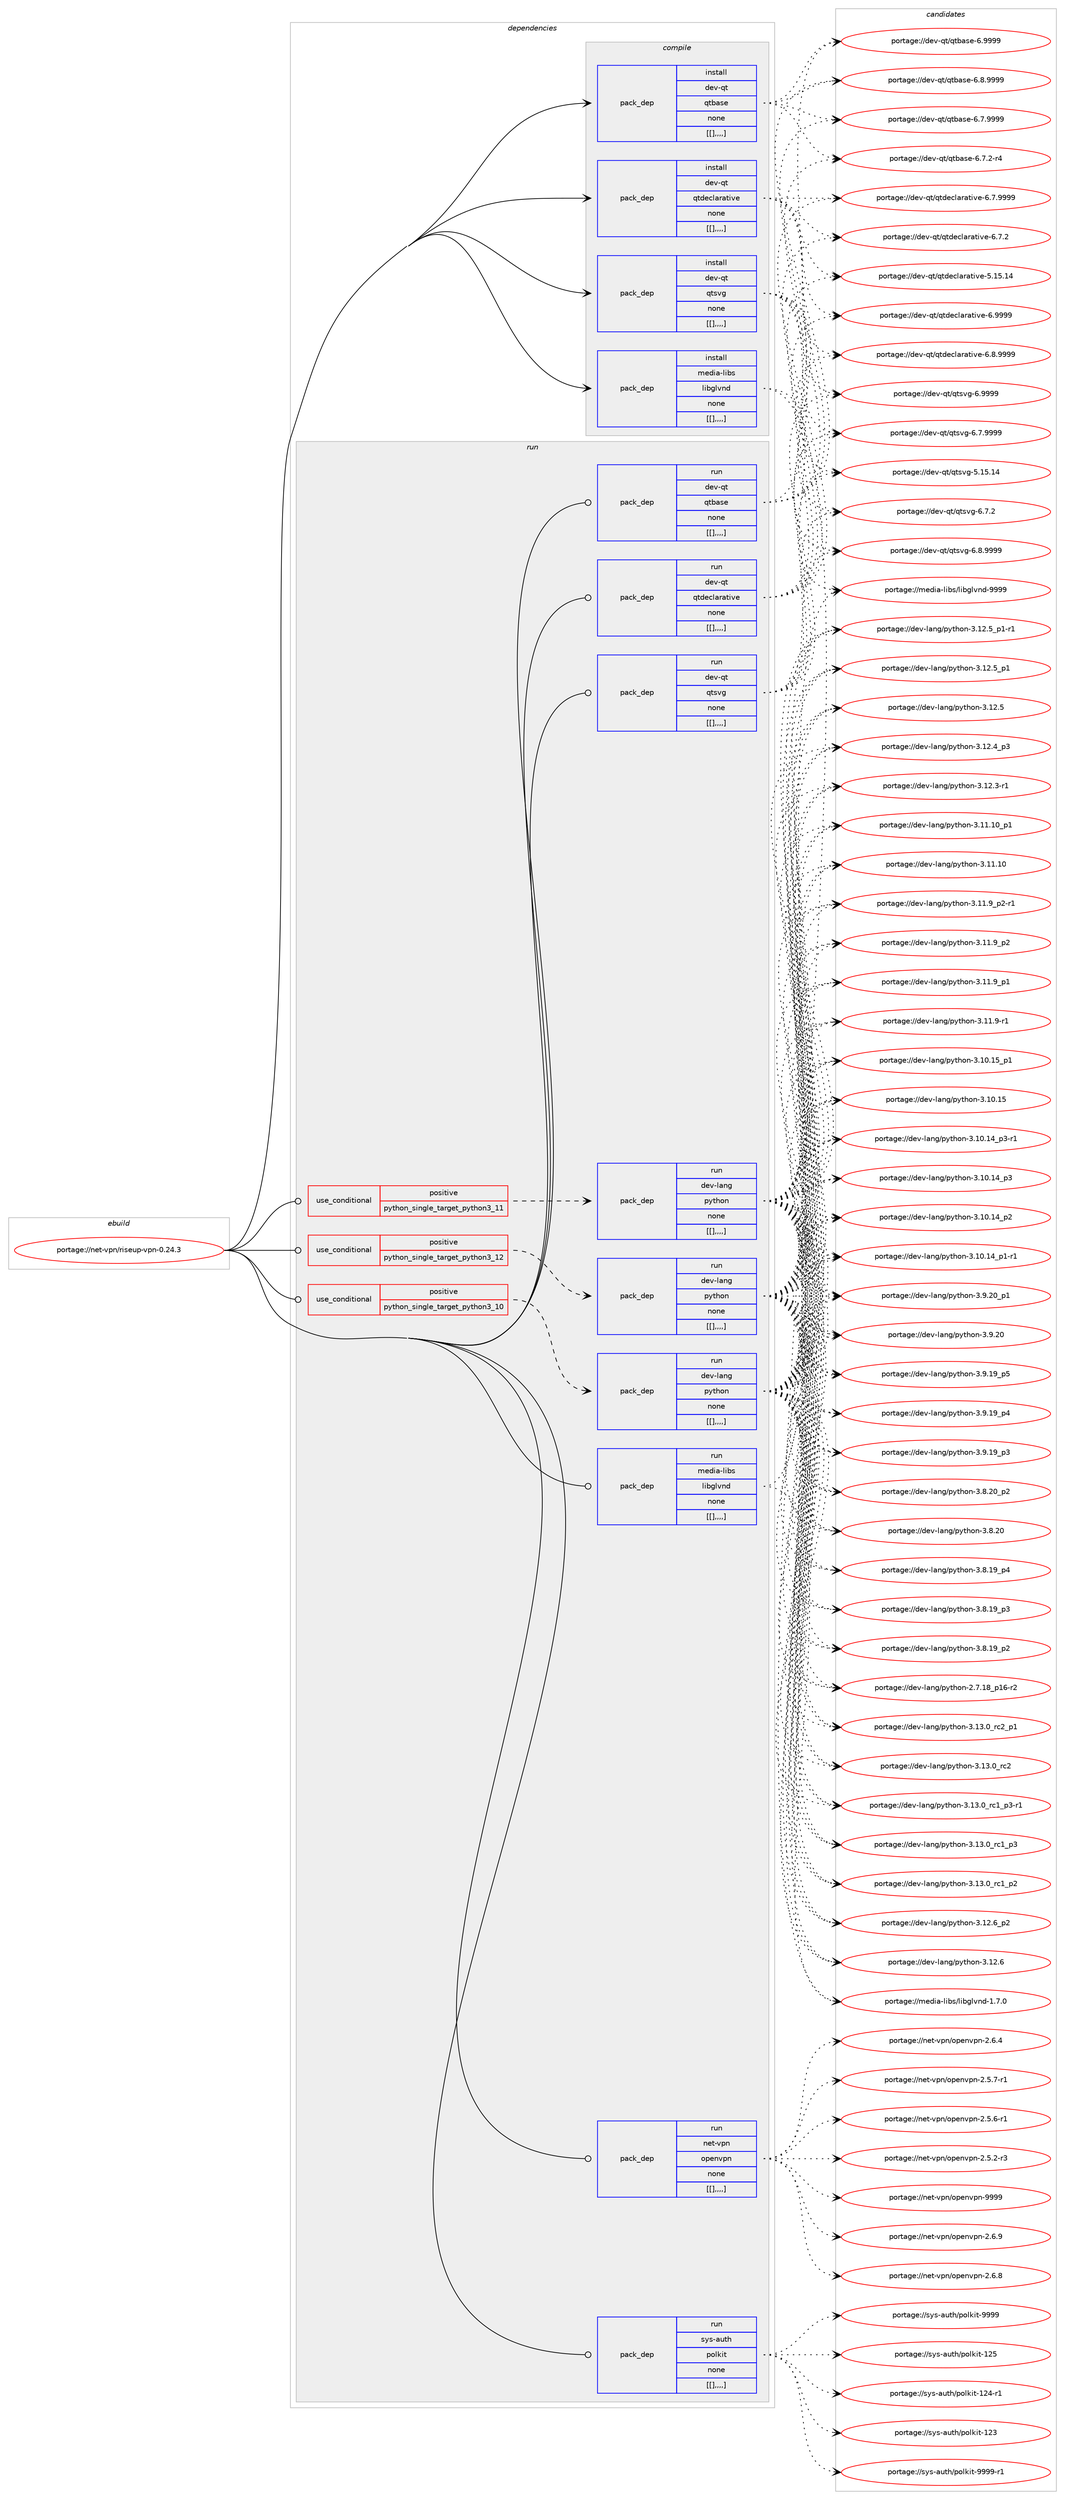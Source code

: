 digraph prolog {

# *************
# Graph options
# *************

newrank=true;
concentrate=true;
compound=true;
graph [rankdir=LR,fontname=Helvetica,fontsize=10,ranksep=1.5];#, ranksep=2.5, nodesep=0.2];
edge  [arrowhead=vee];
node  [fontname=Helvetica,fontsize=10];

# **********
# The ebuild
# **********

subgraph cluster_leftcol {
color=gray;
label=<<i>ebuild</i>>;
id [label="portage://net-vpn/riseup-vpn-0.24.3", color=red, width=4, href="../net-vpn/riseup-vpn-0.24.3.svg"];
}

# ****************
# The dependencies
# ****************

subgraph cluster_midcol {
color=gray;
label=<<i>dependencies</i>>;
subgraph cluster_compile {
fillcolor="#eeeeee";
style=filled;
label=<<i>compile</i>>;
subgraph pack288155 {
dependency396873 [label=<<TABLE BORDER="0" CELLBORDER="1" CELLSPACING="0" CELLPADDING="4" WIDTH="220"><TR><TD ROWSPAN="6" CELLPADDING="30">pack_dep</TD></TR><TR><TD WIDTH="110">install</TD></TR><TR><TD>dev-qt</TD></TR><TR><TD>qtbase</TD></TR><TR><TD>none</TD></TR><TR><TD>[[],,,,]</TD></TR></TABLE>>, shape=none, color=blue];
}
id:e -> dependency396873:w [weight=20,style="solid",arrowhead="vee"];
subgraph pack288156 {
dependency396874 [label=<<TABLE BORDER="0" CELLBORDER="1" CELLSPACING="0" CELLPADDING="4" WIDTH="220"><TR><TD ROWSPAN="6" CELLPADDING="30">pack_dep</TD></TR><TR><TD WIDTH="110">install</TD></TR><TR><TD>dev-qt</TD></TR><TR><TD>qtdeclarative</TD></TR><TR><TD>none</TD></TR><TR><TD>[[],,,,]</TD></TR></TABLE>>, shape=none, color=blue];
}
id:e -> dependency396874:w [weight=20,style="solid",arrowhead="vee"];
subgraph pack288157 {
dependency396875 [label=<<TABLE BORDER="0" CELLBORDER="1" CELLSPACING="0" CELLPADDING="4" WIDTH="220"><TR><TD ROWSPAN="6" CELLPADDING="30">pack_dep</TD></TR><TR><TD WIDTH="110">install</TD></TR><TR><TD>dev-qt</TD></TR><TR><TD>qtsvg</TD></TR><TR><TD>none</TD></TR><TR><TD>[[],,,,]</TD></TR></TABLE>>, shape=none, color=blue];
}
id:e -> dependency396875:w [weight=20,style="solid",arrowhead="vee"];
subgraph pack288158 {
dependency396876 [label=<<TABLE BORDER="0" CELLBORDER="1" CELLSPACING="0" CELLPADDING="4" WIDTH="220"><TR><TD ROWSPAN="6" CELLPADDING="30">pack_dep</TD></TR><TR><TD WIDTH="110">install</TD></TR><TR><TD>media-libs</TD></TR><TR><TD>libglvnd</TD></TR><TR><TD>none</TD></TR><TR><TD>[[],,,,]</TD></TR></TABLE>>, shape=none, color=blue];
}
id:e -> dependency396876:w [weight=20,style="solid",arrowhead="vee"];
}
subgraph cluster_compileandrun {
fillcolor="#eeeeee";
style=filled;
label=<<i>compile and run</i>>;
}
subgraph cluster_run {
fillcolor="#eeeeee";
style=filled;
label=<<i>run</i>>;
subgraph cond105896 {
dependency396877 [label=<<TABLE BORDER="0" CELLBORDER="1" CELLSPACING="0" CELLPADDING="4"><TR><TD ROWSPAN="3" CELLPADDING="10">use_conditional</TD></TR><TR><TD>positive</TD></TR><TR><TD>python_single_target_python3_10</TD></TR></TABLE>>, shape=none, color=red];
subgraph pack288159 {
dependency396878 [label=<<TABLE BORDER="0" CELLBORDER="1" CELLSPACING="0" CELLPADDING="4" WIDTH="220"><TR><TD ROWSPAN="6" CELLPADDING="30">pack_dep</TD></TR><TR><TD WIDTH="110">run</TD></TR><TR><TD>dev-lang</TD></TR><TR><TD>python</TD></TR><TR><TD>none</TD></TR><TR><TD>[[],,,,]</TD></TR></TABLE>>, shape=none, color=blue];
}
dependency396877:e -> dependency396878:w [weight=20,style="dashed",arrowhead="vee"];
}
id:e -> dependency396877:w [weight=20,style="solid",arrowhead="odot"];
subgraph cond105897 {
dependency396879 [label=<<TABLE BORDER="0" CELLBORDER="1" CELLSPACING="0" CELLPADDING="4"><TR><TD ROWSPAN="3" CELLPADDING="10">use_conditional</TD></TR><TR><TD>positive</TD></TR><TR><TD>python_single_target_python3_11</TD></TR></TABLE>>, shape=none, color=red];
subgraph pack288160 {
dependency396880 [label=<<TABLE BORDER="0" CELLBORDER="1" CELLSPACING="0" CELLPADDING="4" WIDTH="220"><TR><TD ROWSPAN="6" CELLPADDING="30">pack_dep</TD></TR><TR><TD WIDTH="110">run</TD></TR><TR><TD>dev-lang</TD></TR><TR><TD>python</TD></TR><TR><TD>none</TD></TR><TR><TD>[[],,,,]</TD></TR></TABLE>>, shape=none, color=blue];
}
dependency396879:e -> dependency396880:w [weight=20,style="dashed",arrowhead="vee"];
}
id:e -> dependency396879:w [weight=20,style="solid",arrowhead="odot"];
subgraph cond105898 {
dependency396881 [label=<<TABLE BORDER="0" CELLBORDER="1" CELLSPACING="0" CELLPADDING="4"><TR><TD ROWSPAN="3" CELLPADDING="10">use_conditional</TD></TR><TR><TD>positive</TD></TR><TR><TD>python_single_target_python3_12</TD></TR></TABLE>>, shape=none, color=red];
subgraph pack288161 {
dependency396882 [label=<<TABLE BORDER="0" CELLBORDER="1" CELLSPACING="0" CELLPADDING="4" WIDTH="220"><TR><TD ROWSPAN="6" CELLPADDING="30">pack_dep</TD></TR><TR><TD WIDTH="110">run</TD></TR><TR><TD>dev-lang</TD></TR><TR><TD>python</TD></TR><TR><TD>none</TD></TR><TR><TD>[[],,,,]</TD></TR></TABLE>>, shape=none, color=blue];
}
dependency396881:e -> dependency396882:w [weight=20,style="dashed",arrowhead="vee"];
}
id:e -> dependency396881:w [weight=20,style="solid",arrowhead="odot"];
subgraph pack288162 {
dependency396883 [label=<<TABLE BORDER="0" CELLBORDER="1" CELLSPACING="0" CELLPADDING="4" WIDTH="220"><TR><TD ROWSPAN="6" CELLPADDING="30">pack_dep</TD></TR><TR><TD WIDTH="110">run</TD></TR><TR><TD>dev-qt</TD></TR><TR><TD>qtbase</TD></TR><TR><TD>none</TD></TR><TR><TD>[[],,,,]</TD></TR></TABLE>>, shape=none, color=blue];
}
id:e -> dependency396883:w [weight=20,style="solid",arrowhead="odot"];
subgraph pack288163 {
dependency396884 [label=<<TABLE BORDER="0" CELLBORDER="1" CELLSPACING="0" CELLPADDING="4" WIDTH="220"><TR><TD ROWSPAN="6" CELLPADDING="30">pack_dep</TD></TR><TR><TD WIDTH="110">run</TD></TR><TR><TD>dev-qt</TD></TR><TR><TD>qtdeclarative</TD></TR><TR><TD>none</TD></TR><TR><TD>[[],,,,]</TD></TR></TABLE>>, shape=none, color=blue];
}
id:e -> dependency396884:w [weight=20,style="solid",arrowhead="odot"];
subgraph pack288164 {
dependency396885 [label=<<TABLE BORDER="0" CELLBORDER="1" CELLSPACING="0" CELLPADDING="4" WIDTH="220"><TR><TD ROWSPAN="6" CELLPADDING="30">pack_dep</TD></TR><TR><TD WIDTH="110">run</TD></TR><TR><TD>dev-qt</TD></TR><TR><TD>qtsvg</TD></TR><TR><TD>none</TD></TR><TR><TD>[[],,,,]</TD></TR></TABLE>>, shape=none, color=blue];
}
id:e -> dependency396885:w [weight=20,style="solid",arrowhead="odot"];
subgraph pack288165 {
dependency396886 [label=<<TABLE BORDER="0" CELLBORDER="1" CELLSPACING="0" CELLPADDING="4" WIDTH="220"><TR><TD ROWSPAN="6" CELLPADDING="30">pack_dep</TD></TR><TR><TD WIDTH="110">run</TD></TR><TR><TD>media-libs</TD></TR><TR><TD>libglvnd</TD></TR><TR><TD>none</TD></TR><TR><TD>[[],,,,]</TD></TR></TABLE>>, shape=none, color=blue];
}
id:e -> dependency396886:w [weight=20,style="solid",arrowhead="odot"];
subgraph pack288166 {
dependency396887 [label=<<TABLE BORDER="0" CELLBORDER="1" CELLSPACING="0" CELLPADDING="4" WIDTH="220"><TR><TD ROWSPAN="6" CELLPADDING="30">pack_dep</TD></TR><TR><TD WIDTH="110">run</TD></TR><TR><TD>net-vpn</TD></TR><TR><TD>openvpn</TD></TR><TR><TD>none</TD></TR><TR><TD>[[],,,,]</TD></TR></TABLE>>, shape=none, color=blue];
}
id:e -> dependency396887:w [weight=20,style="solid",arrowhead="odot"];
subgraph pack288167 {
dependency396888 [label=<<TABLE BORDER="0" CELLBORDER="1" CELLSPACING="0" CELLPADDING="4" WIDTH="220"><TR><TD ROWSPAN="6" CELLPADDING="30">pack_dep</TD></TR><TR><TD WIDTH="110">run</TD></TR><TR><TD>sys-auth</TD></TR><TR><TD>polkit</TD></TR><TR><TD>none</TD></TR><TR><TD>[[],,,,]</TD></TR></TABLE>>, shape=none, color=blue];
}
id:e -> dependency396888:w [weight=20,style="solid",arrowhead="odot"];
}
}

# **************
# The candidates
# **************

subgraph cluster_choices {
rank=same;
color=gray;
label=<<i>candidates</i>>;

subgraph choice288155 {
color=black;
nodesep=1;
choice1001011184511311647113116989711510145544657575757 [label="portage://dev-qt/qtbase-6.9999", color=red, width=4,href="../dev-qt/qtbase-6.9999.svg"];
choice10010111845113116471131169897115101455446564657575757 [label="portage://dev-qt/qtbase-6.8.9999", color=red, width=4,href="../dev-qt/qtbase-6.8.9999.svg"];
choice10010111845113116471131169897115101455446554657575757 [label="portage://dev-qt/qtbase-6.7.9999", color=red, width=4,href="../dev-qt/qtbase-6.7.9999.svg"];
choice100101118451131164711311698971151014554465546504511452 [label="portage://dev-qt/qtbase-6.7.2-r4", color=red, width=4,href="../dev-qt/qtbase-6.7.2-r4.svg"];
dependency396873:e -> choice1001011184511311647113116989711510145544657575757:w [style=dotted,weight="100"];
dependency396873:e -> choice10010111845113116471131169897115101455446564657575757:w [style=dotted,weight="100"];
dependency396873:e -> choice10010111845113116471131169897115101455446554657575757:w [style=dotted,weight="100"];
dependency396873:e -> choice100101118451131164711311698971151014554465546504511452:w [style=dotted,weight="100"];
}
subgraph choice288156 {
color=black;
nodesep=1;
choice100101118451131164711311610010199108971149711610511810145544657575757 [label="portage://dev-qt/qtdeclarative-6.9999", color=red, width=4,href="../dev-qt/qtdeclarative-6.9999.svg"];
choice1001011184511311647113116100101991089711497116105118101455446564657575757 [label="portage://dev-qt/qtdeclarative-6.8.9999", color=red, width=4,href="../dev-qt/qtdeclarative-6.8.9999.svg"];
choice1001011184511311647113116100101991089711497116105118101455446554657575757 [label="portage://dev-qt/qtdeclarative-6.7.9999", color=red, width=4,href="../dev-qt/qtdeclarative-6.7.9999.svg"];
choice1001011184511311647113116100101991089711497116105118101455446554650 [label="portage://dev-qt/qtdeclarative-6.7.2", color=red, width=4,href="../dev-qt/qtdeclarative-6.7.2.svg"];
choice10010111845113116471131161001019910897114971161051181014553464953464952 [label="portage://dev-qt/qtdeclarative-5.15.14", color=red, width=4,href="../dev-qt/qtdeclarative-5.15.14.svg"];
dependency396874:e -> choice100101118451131164711311610010199108971149711610511810145544657575757:w [style=dotted,weight="100"];
dependency396874:e -> choice1001011184511311647113116100101991089711497116105118101455446564657575757:w [style=dotted,weight="100"];
dependency396874:e -> choice1001011184511311647113116100101991089711497116105118101455446554657575757:w [style=dotted,weight="100"];
dependency396874:e -> choice1001011184511311647113116100101991089711497116105118101455446554650:w [style=dotted,weight="100"];
dependency396874:e -> choice10010111845113116471131161001019910897114971161051181014553464953464952:w [style=dotted,weight="100"];
}
subgraph choice288157 {
color=black;
nodesep=1;
choice100101118451131164711311611511810345544657575757 [label="portage://dev-qt/qtsvg-6.9999", color=red, width=4,href="../dev-qt/qtsvg-6.9999.svg"];
choice1001011184511311647113116115118103455446564657575757 [label="portage://dev-qt/qtsvg-6.8.9999", color=red, width=4,href="../dev-qt/qtsvg-6.8.9999.svg"];
choice1001011184511311647113116115118103455446554657575757 [label="portage://dev-qt/qtsvg-6.7.9999", color=red, width=4,href="../dev-qt/qtsvg-6.7.9999.svg"];
choice1001011184511311647113116115118103455446554650 [label="portage://dev-qt/qtsvg-6.7.2", color=red, width=4,href="../dev-qt/qtsvg-6.7.2.svg"];
choice10010111845113116471131161151181034553464953464952 [label="portage://dev-qt/qtsvg-5.15.14", color=red, width=4,href="../dev-qt/qtsvg-5.15.14.svg"];
dependency396875:e -> choice100101118451131164711311611511810345544657575757:w [style=dotted,weight="100"];
dependency396875:e -> choice1001011184511311647113116115118103455446564657575757:w [style=dotted,weight="100"];
dependency396875:e -> choice1001011184511311647113116115118103455446554657575757:w [style=dotted,weight="100"];
dependency396875:e -> choice1001011184511311647113116115118103455446554650:w [style=dotted,weight="100"];
dependency396875:e -> choice10010111845113116471131161151181034553464953464952:w [style=dotted,weight="100"];
}
subgraph choice288158 {
color=black;
nodesep=1;
choice10910110010597451081059811547108105981031081181101004557575757 [label="portage://media-libs/libglvnd-9999", color=red, width=4,href="../media-libs/libglvnd-9999.svg"];
choice1091011001059745108105981154710810598103108118110100454946554648 [label="portage://media-libs/libglvnd-1.7.0", color=red, width=4,href="../media-libs/libglvnd-1.7.0.svg"];
dependency396876:e -> choice10910110010597451081059811547108105981031081181101004557575757:w [style=dotted,weight="100"];
dependency396876:e -> choice1091011001059745108105981154710810598103108118110100454946554648:w [style=dotted,weight="100"];
}
subgraph choice288159 {
color=black;
nodesep=1;
choice100101118451089711010347112121116104111110455146495146489511499509511249 [label="portage://dev-lang/python-3.13.0_rc2_p1", color=red, width=4,href="../dev-lang/python-3.13.0_rc2_p1.svg"];
choice10010111845108971101034711212111610411111045514649514648951149950 [label="portage://dev-lang/python-3.13.0_rc2", color=red, width=4,href="../dev-lang/python-3.13.0_rc2.svg"];
choice1001011184510897110103471121211161041111104551464951464895114994995112514511449 [label="portage://dev-lang/python-3.13.0_rc1_p3-r1", color=red, width=4,href="../dev-lang/python-3.13.0_rc1_p3-r1.svg"];
choice100101118451089711010347112121116104111110455146495146489511499499511251 [label="portage://dev-lang/python-3.13.0_rc1_p3", color=red, width=4,href="../dev-lang/python-3.13.0_rc1_p3.svg"];
choice100101118451089711010347112121116104111110455146495146489511499499511250 [label="portage://dev-lang/python-3.13.0_rc1_p2", color=red, width=4,href="../dev-lang/python-3.13.0_rc1_p2.svg"];
choice100101118451089711010347112121116104111110455146495046549511250 [label="portage://dev-lang/python-3.12.6_p2", color=red, width=4,href="../dev-lang/python-3.12.6_p2.svg"];
choice10010111845108971101034711212111610411111045514649504654 [label="portage://dev-lang/python-3.12.6", color=red, width=4,href="../dev-lang/python-3.12.6.svg"];
choice1001011184510897110103471121211161041111104551464950465395112494511449 [label="portage://dev-lang/python-3.12.5_p1-r1", color=red, width=4,href="../dev-lang/python-3.12.5_p1-r1.svg"];
choice100101118451089711010347112121116104111110455146495046539511249 [label="portage://dev-lang/python-3.12.5_p1", color=red, width=4,href="../dev-lang/python-3.12.5_p1.svg"];
choice10010111845108971101034711212111610411111045514649504653 [label="portage://dev-lang/python-3.12.5", color=red, width=4,href="../dev-lang/python-3.12.5.svg"];
choice100101118451089711010347112121116104111110455146495046529511251 [label="portage://dev-lang/python-3.12.4_p3", color=red, width=4,href="../dev-lang/python-3.12.4_p3.svg"];
choice100101118451089711010347112121116104111110455146495046514511449 [label="portage://dev-lang/python-3.12.3-r1", color=red, width=4,href="../dev-lang/python-3.12.3-r1.svg"];
choice10010111845108971101034711212111610411111045514649494649489511249 [label="portage://dev-lang/python-3.11.10_p1", color=red, width=4,href="../dev-lang/python-3.11.10_p1.svg"];
choice1001011184510897110103471121211161041111104551464949464948 [label="portage://dev-lang/python-3.11.10", color=red, width=4,href="../dev-lang/python-3.11.10.svg"];
choice1001011184510897110103471121211161041111104551464949465795112504511449 [label="portage://dev-lang/python-3.11.9_p2-r1", color=red, width=4,href="../dev-lang/python-3.11.9_p2-r1.svg"];
choice100101118451089711010347112121116104111110455146494946579511250 [label="portage://dev-lang/python-3.11.9_p2", color=red, width=4,href="../dev-lang/python-3.11.9_p2.svg"];
choice100101118451089711010347112121116104111110455146494946579511249 [label="portage://dev-lang/python-3.11.9_p1", color=red, width=4,href="../dev-lang/python-3.11.9_p1.svg"];
choice100101118451089711010347112121116104111110455146494946574511449 [label="portage://dev-lang/python-3.11.9-r1", color=red, width=4,href="../dev-lang/python-3.11.9-r1.svg"];
choice10010111845108971101034711212111610411111045514649484649539511249 [label="portage://dev-lang/python-3.10.15_p1", color=red, width=4,href="../dev-lang/python-3.10.15_p1.svg"];
choice1001011184510897110103471121211161041111104551464948464953 [label="portage://dev-lang/python-3.10.15", color=red, width=4,href="../dev-lang/python-3.10.15.svg"];
choice100101118451089711010347112121116104111110455146494846495295112514511449 [label="portage://dev-lang/python-3.10.14_p3-r1", color=red, width=4,href="../dev-lang/python-3.10.14_p3-r1.svg"];
choice10010111845108971101034711212111610411111045514649484649529511251 [label="portage://dev-lang/python-3.10.14_p3", color=red, width=4,href="../dev-lang/python-3.10.14_p3.svg"];
choice10010111845108971101034711212111610411111045514649484649529511250 [label="portage://dev-lang/python-3.10.14_p2", color=red, width=4,href="../dev-lang/python-3.10.14_p2.svg"];
choice100101118451089711010347112121116104111110455146494846495295112494511449 [label="portage://dev-lang/python-3.10.14_p1-r1", color=red, width=4,href="../dev-lang/python-3.10.14_p1-r1.svg"];
choice100101118451089711010347112121116104111110455146574650489511249 [label="portage://dev-lang/python-3.9.20_p1", color=red, width=4,href="../dev-lang/python-3.9.20_p1.svg"];
choice10010111845108971101034711212111610411111045514657465048 [label="portage://dev-lang/python-3.9.20", color=red, width=4,href="../dev-lang/python-3.9.20.svg"];
choice100101118451089711010347112121116104111110455146574649579511253 [label="portage://dev-lang/python-3.9.19_p5", color=red, width=4,href="../dev-lang/python-3.9.19_p5.svg"];
choice100101118451089711010347112121116104111110455146574649579511252 [label="portage://dev-lang/python-3.9.19_p4", color=red, width=4,href="../dev-lang/python-3.9.19_p4.svg"];
choice100101118451089711010347112121116104111110455146574649579511251 [label="portage://dev-lang/python-3.9.19_p3", color=red, width=4,href="../dev-lang/python-3.9.19_p3.svg"];
choice100101118451089711010347112121116104111110455146564650489511250 [label="portage://dev-lang/python-3.8.20_p2", color=red, width=4,href="../dev-lang/python-3.8.20_p2.svg"];
choice10010111845108971101034711212111610411111045514656465048 [label="portage://dev-lang/python-3.8.20", color=red, width=4,href="../dev-lang/python-3.8.20.svg"];
choice100101118451089711010347112121116104111110455146564649579511252 [label="portage://dev-lang/python-3.8.19_p4", color=red, width=4,href="../dev-lang/python-3.8.19_p4.svg"];
choice100101118451089711010347112121116104111110455146564649579511251 [label="portage://dev-lang/python-3.8.19_p3", color=red, width=4,href="../dev-lang/python-3.8.19_p3.svg"];
choice100101118451089711010347112121116104111110455146564649579511250 [label="portage://dev-lang/python-3.8.19_p2", color=red, width=4,href="../dev-lang/python-3.8.19_p2.svg"];
choice100101118451089711010347112121116104111110455046554649569511249544511450 [label="portage://dev-lang/python-2.7.18_p16-r2", color=red, width=4,href="../dev-lang/python-2.7.18_p16-r2.svg"];
dependency396878:e -> choice100101118451089711010347112121116104111110455146495146489511499509511249:w [style=dotted,weight="100"];
dependency396878:e -> choice10010111845108971101034711212111610411111045514649514648951149950:w [style=dotted,weight="100"];
dependency396878:e -> choice1001011184510897110103471121211161041111104551464951464895114994995112514511449:w [style=dotted,weight="100"];
dependency396878:e -> choice100101118451089711010347112121116104111110455146495146489511499499511251:w [style=dotted,weight="100"];
dependency396878:e -> choice100101118451089711010347112121116104111110455146495146489511499499511250:w [style=dotted,weight="100"];
dependency396878:e -> choice100101118451089711010347112121116104111110455146495046549511250:w [style=dotted,weight="100"];
dependency396878:e -> choice10010111845108971101034711212111610411111045514649504654:w [style=dotted,weight="100"];
dependency396878:e -> choice1001011184510897110103471121211161041111104551464950465395112494511449:w [style=dotted,weight="100"];
dependency396878:e -> choice100101118451089711010347112121116104111110455146495046539511249:w [style=dotted,weight="100"];
dependency396878:e -> choice10010111845108971101034711212111610411111045514649504653:w [style=dotted,weight="100"];
dependency396878:e -> choice100101118451089711010347112121116104111110455146495046529511251:w [style=dotted,weight="100"];
dependency396878:e -> choice100101118451089711010347112121116104111110455146495046514511449:w [style=dotted,weight="100"];
dependency396878:e -> choice10010111845108971101034711212111610411111045514649494649489511249:w [style=dotted,weight="100"];
dependency396878:e -> choice1001011184510897110103471121211161041111104551464949464948:w [style=dotted,weight="100"];
dependency396878:e -> choice1001011184510897110103471121211161041111104551464949465795112504511449:w [style=dotted,weight="100"];
dependency396878:e -> choice100101118451089711010347112121116104111110455146494946579511250:w [style=dotted,weight="100"];
dependency396878:e -> choice100101118451089711010347112121116104111110455146494946579511249:w [style=dotted,weight="100"];
dependency396878:e -> choice100101118451089711010347112121116104111110455146494946574511449:w [style=dotted,weight="100"];
dependency396878:e -> choice10010111845108971101034711212111610411111045514649484649539511249:w [style=dotted,weight="100"];
dependency396878:e -> choice1001011184510897110103471121211161041111104551464948464953:w [style=dotted,weight="100"];
dependency396878:e -> choice100101118451089711010347112121116104111110455146494846495295112514511449:w [style=dotted,weight="100"];
dependency396878:e -> choice10010111845108971101034711212111610411111045514649484649529511251:w [style=dotted,weight="100"];
dependency396878:e -> choice10010111845108971101034711212111610411111045514649484649529511250:w [style=dotted,weight="100"];
dependency396878:e -> choice100101118451089711010347112121116104111110455146494846495295112494511449:w [style=dotted,weight="100"];
dependency396878:e -> choice100101118451089711010347112121116104111110455146574650489511249:w [style=dotted,weight="100"];
dependency396878:e -> choice10010111845108971101034711212111610411111045514657465048:w [style=dotted,weight="100"];
dependency396878:e -> choice100101118451089711010347112121116104111110455146574649579511253:w [style=dotted,weight="100"];
dependency396878:e -> choice100101118451089711010347112121116104111110455146574649579511252:w [style=dotted,weight="100"];
dependency396878:e -> choice100101118451089711010347112121116104111110455146574649579511251:w [style=dotted,weight="100"];
dependency396878:e -> choice100101118451089711010347112121116104111110455146564650489511250:w [style=dotted,weight="100"];
dependency396878:e -> choice10010111845108971101034711212111610411111045514656465048:w [style=dotted,weight="100"];
dependency396878:e -> choice100101118451089711010347112121116104111110455146564649579511252:w [style=dotted,weight="100"];
dependency396878:e -> choice100101118451089711010347112121116104111110455146564649579511251:w [style=dotted,weight="100"];
dependency396878:e -> choice100101118451089711010347112121116104111110455146564649579511250:w [style=dotted,weight="100"];
dependency396878:e -> choice100101118451089711010347112121116104111110455046554649569511249544511450:w [style=dotted,weight="100"];
}
subgraph choice288160 {
color=black;
nodesep=1;
choice100101118451089711010347112121116104111110455146495146489511499509511249 [label="portage://dev-lang/python-3.13.0_rc2_p1", color=red, width=4,href="../dev-lang/python-3.13.0_rc2_p1.svg"];
choice10010111845108971101034711212111610411111045514649514648951149950 [label="portage://dev-lang/python-3.13.0_rc2", color=red, width=4,href="../dev-lang/python-3.13.0_rc2.svg"];
choice1001011184510897110103471121211161041111104551464951464895114994995112514511449 [label="portage://dev-lang/python-3.13.0_rc1_p3-r1", color=red, width=4,href="../dev-lang/python-3.13.0_rc1_p3-r1.svg"];
choice100101118451089711010347112121116104111110455146495146489511499499511251 [label="portage://dev-lang/python-3.13.0_rc1_p3", color=red, width=4,href="../dev-lang/python-3.13.0_rc1_p3.svg"];
choice100101118451089711010347112121116104111110455146495146489511499499511250 [label="portage://dev-lang/python-3.13.0_rc1_p2", color=red, width=4,href="../dev-lang/python-3.13.0_rc1_p2.svg"];
choice100101118451089711010347112121116104111110455146495046549511250 [label="portage://dev-lang/python-3.12.6_p2", color=red, width=4,href="../dev-lang/python-3.12.6_p2.svg"];
choice10010111845108971101034711212111610411111045514649504654 [label="portage://dev-lang/python-3.12.6", color=red, width=4,href="../dev-lang/python-3.12.6.svg"];
choice1001011184510897110103471121211161041111104551464950465395112494511449 [label="portage://dev-lang/python-3.12.5_p1-r1", color=red, width=4,href="../dev-lang/python-3.12.5_p1-r1.svg"];
choice100101118451089711010347112121116104111110455146495046539511249 [label="portage://dev-lang/python-3.12.5_p1", color=red, width=4,href="../dev-lang/python-3.12.5_p1.svg"];
choice10010111845108971101034711212111610411111045514649504653 [label="portage://dev-lang/python-3.12.5", color=red, width=4,href="../dev-lang/python-3.12.5.svg"];
choice100101118451089711010347112121116104111110455146495046529511251 [label="portage://dev-lang/python-3.12.4_p3", color=red, width=4,href="../dev-lang/python-3.12.4_p3.svg"];
choice100101118451089711010347112121116104111110455146495046514511449 [label="portage://dev-lang/python-3.12.3-r1", color=red, width=4,href="../dev-lang/python-3.12.3-r1.svg"];
choice10010111845108971101034711212111610411111045514649494649489511249 [label="portage://dev-lang/python-3.11.10_p1", color=red, width=4,href="../dev-lang/python-3.11.10_p1.svg"];
choice1001011184510897110103471121211161041111104551464949464948 [label="portage://dev-lang/python-3.11.10", color=red, width=4,href="../dev-lang/python-3.11.10.svg"];
choice1001011184510897110103471121211161041111104551464949465795112504511449 [label="portage://dev-lang/python-3.11.9_p2-r1", color=red, width=4,href="../dev-lang/python-3.11.9_p2-r1.svg"];
choice100101118451089711010347112121116104111110455146494946579511250 [label="portage://dev-lang/python-3.11.9_p2", color=red, width=4,href="../dev-lang/python-3.11.9_p2.svg"];
choice100101118451089711010347112121116104111110455146494946579511249 [label="portage://dev-lang/python-3.11.9_p1", color=red, width=4,href="../dev-lang/python-3.11.9_p1.svg"];
choice100101118451089711010347112121116104111110455146494946574511449 [label="portage://dev-lang/python-3.11.9-r1", color=red, width=4,href="../dev-lang/python-3.11.9-r1.svg"];
choice10010111845108971101034711212111610411111045514649484649539511249 [label="portage://dev-lang/python-3.10.15_p1", color=red, width=4,href="../dev-lang/python-3.10.15_p1.svg"];
choice1001011184510897110103471121211161041111104551464948464953 [label="portage://dev-lang/python-3.10.15", color=red, width=4,href="../dev-lang/python-3.10.15.svg"];
choice100101118451089711010347112121116104111110455146494846495295112514511449 [label="portage://dev-lang/python-3.10.14_p3-r1", color=red, width=4,href="../dev-lang/python-3.10.14_p3-r1.svg"];
choice10010111845108971101034711212111610411111045514649484649529511251 [label="portage://dev-lang/python-3.10.14_p3", color=red, width=4,href="../dev-lang/python-3.10.14_p3.svg"];
choice10010111845108971101034711212111610411111045514649484649529511250 [label="portage://dev-lang/python-3.10.14_p2", color=red, width=4,href="../dev-lang/python-3.10.14_p2.svg"];
choice100101118451089711010347112121116104111110455146494846495295112494511449 [label="portage://dev-lang/python-3.10.14_p1-r1", color=red, width=4,href="../dev-lang/python-3.10.14_p1-r1.svg"];
choice100101118451089711010347112121116104111110455146574650489511249 [label="portage://dev-lang/python-3.9.20_p1", color=red, width=4,href="../dev-lang/python-3.9.20_p1.svg"];
choice10010111845108971101034711212111610411111045514657465048 [label="portage://dev-lang/python-3.9.20", color=red, width=4,href="../dev-lang/python-3.9.20.svg"];
choice100101118451089711010347112121116104111110455146574649579511253 [label="portage://dev-lang/python-3.9.19_p5", color=red, width=4,href="../dev-lang/python-3.9.19_p5.svg"];
choice100101118451089711010347112121116104111110455146574649579511252 [label="portage://dev-lang/python-3.9.19_p4", color=red, width=4,href="../dev-lang/python-3.9.19_p4.svg"];
choice100101118451089711010347112121116104111110455146574649579511251 [label="portage://dev-lang/python-3.9.19_p3", color=red, width=4,href="../dev-lang/python-3.9.19_p3.svg"];
choice100101118451089711010347112121116104111110455146564650489511250 [label="portage://dev-lang/python-3.8.20_p2", color=red, width=4,href="../dev-lang/python-3.8.20_p2.svg"];
choice10010111845108971101034711212111610411111045514656465048 [label="portage://dev-lang/python-3.8.20", color=red, width=4,href="../dev-lang/python-3.8.20.svg"];
choice100101118451089711010347112121116104111110455146564649579511252 [label="portage://dev-lang/python-3.8.19_p4", color=red, width=4,href="../dev-lang/python-3.8.19_p4.svg"];
choice100101118451089711010347112121116104111110455146564649579511251 [label="portage://dev-lang/python-3.8.19_p3", color=red, width=4,href="../dev-lang/python-3.8.19_p3.svg"];
choice100101118451089711010347112121116104111110455146564649579511250 [label="portage://dev-lang/python-3.8.19_p2", color=red, width=4,href="../dev-lang/python-3.8.19_p2.svg"];
choice100101118451089711010347112121116104111110455046554649569511249544511450 [label="portage://dev-lang/python-2.7.18_p16-r2", color=red, width=4,href="../dev-lang/python-2.7.18_p16-r2.svg"];
dependency396880:e -> choice100101118451089711010347112121116104111110455146495146489511499509511249:w [style=dotted,weight="100"];
dependency396880:e -> choice10010111845108971101034711212111610411111045514649514648951149950:w [style=dotted,weight="100"];
dependency396880:e -> choice1001011184510897110103471121211161041111104551464951464895114994995112514511449:w [style=dotted,weight="100"];
dependency396880:e -> choice100101118451089711010347112121116104111110455146495146489511499499511251:w [style=dotted,weight="100"];
dependency396880:e -> choice100101118451089711010347112121116104111110455146495146489511499499511250:w [style=dotted,weight="100"];
dependency396880:e -> choice100101118451089711010347112121116104111110455146495046549511250:w [style=dotted,weight="100"];
dependency396880:e -> choice10010111845108971101034711212111610411111045514649504654:w [style=dotted,weight="100"];
dependency396880:e -> choice1001011184510897110103471121211161041111104551464950465395112494511449:w [style=dotted,weight="100"];
dependency396880:e -> choice100101118451089711010347112121116104111110455146495046539511249:w [style=dotted,weight="100"];
dependency396880:e -> choice10010111845108971101034711212111610411111045514649504653:w [style=dotted,weight="100"];
dependency396880:e -> choice100101118451089711010347112121116104111110455146495046529511251:w [style=dotted,weight="100"];
dependency396880:e -> choice100101118451089711010347112121116104111110455146495046514511449:w [style=dotted,weight="100"];
dependency396880:e -> choice10010111845108971101034711212111610411111045514649494649489511249:w [style=dotted,weight="100"];
dependency396880:e -> choice1001011184510897110103471121211161041111104551464949464948:w [style=dotted,weight="100"];
dependency396880:e -> choice1001011184510897110103471121211161041111104551464949465795112504511449:w [style=dotted,weight="100"];
dependency396880:e -> choice100101118451089711010347112121116104111110455146494946579511250:w [style=dotted,weight="100"];
dependency396880:e -> choice100101118451089711010347112121116104111110455146494946579511249:w [style=dotted,weight="100"];
dependency396880:e -> choice100101118451089711010347112121116104111110455146494946574511449:w [style=dotted,weight="100"];
dependency396880:e -> choice10010111845108971101034711212111610411111045514649484649539511249:w [style=dotted,weight="100"];
dependency396880:e -> choice1001011184510897110103471121211161041111104551464948464953:w [style=dotted,weight="100"];
dependency396880:e -> choice100101118451089711010347112121116104111110455146494846495295112514511449:w [style=dotted,weight="100"];
dependency396880:e -> choice10010111845108971101034711212111610411111045514649484649529511251:w [style=dotted,weight="100"];
dependency396880:e -> choice10010111845108971101034711212111610411111045514649484649529511250:w [style=dotted,weight="100"];
dependency396880:e -> choice100101118451089711010347112121116104111110455146494846495295112494511449:w [style=dotted,weight="100"];
dependency396880:e -> choice100101118451089711010347112121116104111110455146574650489511249:w [style=dotted,weight="100"];
dependency396880:e -> choice10010111845108971101034711212111610411111045514657465048:w [style=dotted,weight="100"];
dependency396880:e -> choice100101118451089711010347112121116104111110455146574649579511253:w [style=dotted,weight="100"];
dependency396880:e -> choice100101118451089711010347112121116104111110455146574649579511252:w [style=dotted,weight="100"];
dependency396880:e -> choice100101118451089711010347112121116104111110455146574649579511251:w [style=dotted,weight="100"];
dependency396880:e -> choice100101118451089711010347112121116104111110455146564650489511250:w [style=dotted,weight="100"];
dependency396880:e -> choice10010111845108971101034711212111610411111045514656465048:w [style=dotted,weight="100"];
dependency396880:e -> choice100101118451089711010347112121116104111110455146564649579511252:w [style=dotted,weight="100"];
dependency396880:e -> choice100101118451089711010347112121116104111110455146564649579511251:w [style=dotted,weight="100"];
dependency396880:e -> choice100101118451089711010347112121116104111110455146564649579511250:w [style=dotted,weight="100"];
dependency396880:e -> choice100101118451089711010347112121116104111110455046554649569511249544511450:w [style=dotted,weight="100"];
}
subgraph choice288161 {
color=black;
nodesep=1;
choice100101118451089711010347112121116104111110455146495146489511499509511249 [label="portage://dev-lang/python-3.13.0_rc2_p1", color=red, width=4,href="../dev-lang/python-3.13.0_rc2_p1.svg"];
choice10010111845108971101034711212111610411111045514649514648951149950 [label="portage://dev-lang/python-3.13.0_rc2", color=red, width=4,href="../dev-lang/python-3.13.0_rc2.svg"];
choice1001011184510897110103471121211161041111104551464951464895114994995112514511449 [label="portage://dev-lang/python-3.13.0_rc1_p3-r1", color=red, width=4,href="../dev-lang/python-3.13.0_rc1_p3-r1.svg"];
choice100101118451089711010347112121116104111110455146495146489511499499511251 [label="portage://dev-lang/python-3.13.0_rc1_p3", color=red, width=4,href="../dev-lang/python-3.13.0_rc1_p3.svg"];
choice100101118451089711010347112121116104111110455146495146489511499499511250 [label="portage://dev-lang/python-3.13.0_rc1_p2", color=red, width=4,href="../dev-lang/python-3.13.0_rc1_p2.svg"];
choice100101118451089711010347112121116104111110455146495046549511250 [label="portage://dev-lang/python-3.12.6_p2", color=red, width=4,href="../dev-lang/python-3.12.6_p2.svg"];
choice10010111845108971101034711212111610411111045514649504654 [label="portage://dev-lang/python-3.12.6", color=red, width=4,href="../dev-lang/python-3.12.6.svg"];
choice1001011184510897110103471121211161041111104551464950465395112494511449 [label="portage://dev-lang/python-3.12.5_p1-r1", color=red, width=4,href="../dev-lang/python-3.12.5_p1-r1.svg"];
choice100101118451089711010347112121116104111110455146495046539511249 [label="portage://dev-lang/python-3.12.5_p1", color=red, width=4,href="../dev-lang/python-3.12.5_p1.svg"];
choice10010111845108971101034711212111610411111045514649504653 [label="portage://dev-lang/python-3.12.5", color=red, width=4,href="../dev-lang/python-3.12.5.svg"];
choice100101118451089711010347112121116104111110455146495046529511251 [label="portage://dev-lang/python-3.12.4_p3", color=red, width=4,href="../dev-lang/python-3.12.4_p3.svg"];
choice100101118451089711010347112121116104111110455146495046514511449 [label="portage://dev-lang/python-3.12.3-r1", color=red, width=4,href="../dev-lang/python-3.12.3-r1.svg"];
choice10010111845108971101034711212111610411111045514649494649489511249 [label="portage://dev-lang/python-3.11.10_p1", color=red, width=4,href="../dev-lang/python-3.11.10_p1.svg"];
choice1001011184510897110103471121211161041111104551464949464948 [label="portage://dev-lang/python-3.11.10", color=red, width=4,href="../dev-lang/python-3.11.10.svg"];
choice1001011184510897110103471121211161041111104551464949465795112504511449 [label="portage://dev-lang/python-3.11.9_p2-r1", color=red, width=4,href="../dev-lang/python-3.11.9_p2-r1.svg"];
choice100101118451089711010347112121116104111110455146494946579511250 [label="portage://dev-lang/python-3.11.9_p2", color=red, width=4,href="../dev-lang/python-3.11.9_p2.svg"];
choice100101118451089711010347112121116104111110455146494946579511249 [label="portage://dev-lang/python-3.11.9_p1", color=red, width=4,href="../dev-lang/python-3.11.9_p1.svg"];
choice100101118451089711010347112121116104111110455146494946574511449 [label="portage://dev-lang/python-3.11.9-r1", color=red, width=4,href="../dev-lang/python-3.11.9-r1.svg"];
choice10010111845108971101034711212111610411111045514649484649539511249 [label="portage://dev-lang/python-3.10.15_p1", color=red, width=4,href="../dev-lang/python-3.10.15_p1.svg"];
choice1001011184510897110103471121211161041111104551464948464953 [label="portage://dev-lang/python-3.10.15", color=red, width=4,href="../dev-lang/python-3.10.15.svg"];
choice100101118451089711010347112121116104111110455146494846495295112514511449 [label="portage://dev-lang/python-3.10.14_p3-r1", color=red, width=4,href="../dev-lang/python-3.10.14_p3-r1.svg"];
choice10010111845108971101034711212111610411111045514649484649529511251 [label="portage://dev-lang/python-3.10.14_p3", color=red, width=4,href="../dev-lang/python-3.10.14_p3.svg"];
choice10010111845108971101034711212111610411111045514649484649529511250 [label="portage://dev-lang/python-3.10.14_p2", color=red, width=4,href="../dev-lang/python-3.10.14_p2.svg"];
choice100101118451089711010347112121116104111110455146494846495295112494511449 [label="portage://dev-lang/python-3.10.14_p1-r1", color=red, width=4,href="../dev-lang/python-3.10.14_p1-r1.svg"];
choice100101118451089711010347112121116104111110455146574650489511249 [label="portage://dev-lang/python-3.9.20_p1", color=red, width=4,href="../dev-lang/python-3.9.20_p1.svg"];
choice10010111845108971101034711212111610411111045514657465048 [label="portage://dev-lang/python-3.9.20", color=red, width=4,href="../dev-lang/python-3.9.20.svg"];
choice100101118451089711010347112121116104111110455146574649579511253 [label="portage://dev-lang/python-3.9.19_p5", color=red, width=4,href="../dev-lang/python-3.9.19_p5.svg"];
choice100101118451089711010347112121116104111110455146574649579511252 [label="portage://dev-lang/python-3.9.19_p4", color=red, width=4,href="../dev-lang/python-3.9.19_p4.svg"];
choice100101118451089711010347112121116104111110455146574649579511251 [label="portage://dev-lang/python-3.9.19_p3", color=red, width=4,href="../dev-lang/python-3.9.19_p3.svg"];
choice100101118451089711010347112121116104111110455146564650489511250 [label="portage://dev-lang/python-3.8.20_p2", color=red, width=4,href="../dev-lang/python-3.8.20_p2.svg"];
choice10010111845108971101034711212111610411111045514656465048 [label="portage://dev-lang/python-3.8.20", color=red, width=4,href="../dev-lang/python-3.8.20.svg"];
choice100101118451089711010347112121116104111110455146564649579511252 [label="portage://dev-lang/python-3.8.19_p4", color=red, width=4,href="../dev-lang/python-3.8.19_p4.svg"];
choice100101118451089711010347112121116104111110455146564649579511251 [label="portage://dev-lang/python-3.8.19_p3", color=red, width=4,href="../dev-lang/python-3.8.19_p3.svg"];
choice100101118451089711010347112121116104111110455146564649579511250 [label="portage://dev-lang/python-3.8.19_p2", color=red, width=4,href="../dev-lang/python-3.8.19_p2.svg"];
choice100101118451089711010347112121116104111110455046554649569511249544511450 [label="portage://dev-lang/python-2.7.18_p16-r2", color=red, width=4,href="../dev-lang/python-2.7.18_p16-r2.svg"];
dependency396882:e -> choice100101118451089711010347112121116104111110455146495146489511499509511249:w [style=dotted,weight="100"];
dependency396882:e -> choice10010111845108971101034711212111610411111045514649514648951149950:w [style=dotted,weight="100"];
dependency396882:e -> choice1001011184510897110103471121211161041111104551464951464895114994995112514511449:w [style=dotted,weight="100"];
dependency396882:e -> choice100101118451089711010347112121116104111110455146495146489511499499511251:w [style=dotted,weight="100"];
dependency396882:e -> choice100101118451089711010347112121116104111110455146495146489511499499511250:w [style=dotted,weight="100"];
dependency396882:e -> choice100101118451089711010347112121116104111110455146495046549511250:w [style=dotted,weight="100"];
dependency396882:e -> choice10010111845108971101034711212111610411111045514649504654:w [style=dotted,weight="100"];
dependency396882:e -> choice1001011184510897110103471121211161041111104551464950465395112494511449:w [style=dotted,weight="100"];
dependency396882:e -> choice100101118451089711010347112121116104111110455146495046539511249:w [style=dotted,weight="100"];
dependency396882:e -> choice10010111845108971101034711212111610411111045514649504653:w [style=dotted,weight="100"];
dependency396882:e -> choice100101118451089711010347112121116104111110455146495046529511251:w [style=dotted,weight="100"];
dependency396882:e -> choice100101118451089711010347112121116104111110455146495046514511449:w [style=dotted,weight="100"];
dependency396882:e -> choice10010111845108971101034711212111610411111045514649494649489511249:w [style=dotted,weight="100"];
dependency396882:e -> choice1001011184510897110103471121211161041111104551464949464948:w [style=dotted,weight="100"];
dependency396882:e -> choice1001011184510897110103471121211161041111104551464949465795112504511449:w [style=dotted,weight="100"];
dependency396882:e -> choice100101118451089711010347112121116104111110455146494946579511250:w [style=dotted,weight="100"];
dependency396882:e -> choice100101118451089711010347112121116104111110455146494946579511249:w [style=dotted,weight="100"];
dependency396882:e -> choice100101118451089711010347112121116104111110455146494946574511449:w [style=dotted,weight="100"];
dependency396882:e -> choice10010111845108971101034711212111610411111045514649484649539511249:w [style=dotted,weight="100"];
dependency396882:e -> choice1001011184510897110103471121211161041111104551464948464953:w [style=dotted,weight="100"];
dependency396882:e -> choice100101118451089711010347112121116104111110455146494846495295112514511449:w [style=dotted,weight="100"];
dependency396882:e -> choice10010111845108971101034711212111610411111045514649484649529511251:w [style=dotted,weight="100"];
dependency396882:e -> choice10010111845108971101034711212111610411111045514649484649529511250:w [style=dotted,weight="100"];
dependency396882:e -> choice100101118451089711010347112121116104111110455146494846495295112494511449:w [style=dotted,weight="100"];
dependency396882:e -> choice100101118451089711010347112121116104111110455146574650489511249:w [style=dotted,weight="100"];
dependency396882:e -> choice10010111845108971101034711212111610411111045514657465048:w [style=dotted,weight="100"];
dependency396882:e -> choice100101118451089711010347112121116104111110455146574649579511253:w [style=dotted,weight="100"];
dependency396882:e -> choice100101118451089711010347112121116104111110455146574649579511252:w [style=dotted,weight="100"];
dependency396882:e -> choice100101118451089711010347112121116104111110455146574649579511251:w [style=dotted,weight="100"];
dependency396882:e -> choice100101118451089711010347112121116104111110455146564650489511250:w [style=dotted,weight="100"];
dependency396882:e -> choice10010111845108971101034711212111610411111045514656465048:w [style=dotted,weight="100"];
dependency396882:e -> choice100101118451089711010347112121116104111110455146564649579511252:w [style=dotted,weight="100"];
dependency396882:e -> choice100101118451089711010347112121116104111110455146564649579511251:w [style=dotted,weight="100"];
dependency396882:e -> choice100101118451089711010347112121116104111110455146564649579511250:w [style=dotted,weight="100"];
dependency396882:e -> choice100101118451089711010347112121116104111110455046554649569511249544511450:w [style=dotted,weight="100"];
}
subgraph choice288162 {
color=black;
nodesep=1;
choice1001011184511311647113116989711510145544657575757 [label="portage://dev-qt/qtbase-6.9999", color=red, width=4,href="../dev-qt/qtbase-6.9999.svg"];
choice10010111845113116471131169897115101455446564657575757 [label="portage://dev-qt/qtbase-6.8.9999", color=red, width=4,href="../dev-qt/qtbase-6.8.9999.svg"];
choice10010111845113116471131169897115101455446554657575757 [label="portage://dev-qt/qtbase-6.7.9999", color=red, width=4,href="../dev-qt/qtbase-6.7.9999.svg"];
choice100101118451131164711311698971151014554465546504511452 [label="portage://dev-qt/qtbase-6.7.2-r4", color=red, width=4,href="../dev-qt/qtbase-6.7.2-r4.svg"];
dependency396883:e -> choice1001011184511311647113116989711510145544657575757:w [style=dotted,weight="100"];
dependency396883:e -> choice10010111845113116471131169897115101455446564657575757:w [style=dotted,weight="100"];
dependency396883:e -> choice10010111845113116471131169897115101455446554657575757:w [style=dotted,weight="100"];
dependency396883:e -> choice100101118451131164711311698971151014554465546504511452:w [style=dotted,weight="100"];
}
subgraph choice288163 {
color=black;
nodesep=1;
choice100101118451131164711311610010199108971149711610511810145544657575757 [label="portage://dev-qt/qtdeclarative-6.9999", color=red, width=4,href="../dev-qt/qtdeclarative-6.9999.svg"];
choice1001011184511311647113116100101991089711497116105118101455446564657575757 [label="portage://dev-qt/qtdeclarative-6.8.9999", color=red, width=4,href="../dev-qt/qtdeclarative-6.8.9999.svg"];
choice1001011184511311647113116100101991089711497116105118101455446554657575757 [label="portage://dev-qt/qtdeclarative-6.7.9999", color=red, width=4,href="../dev-qt/qtdeclarative-6.7.9999.svg"];
choice1001011184511311647113116100101991089711497116105118101455446554650 [label="portage://dev-qt/qtdeclarative-6.7.2", color=red, width=4,href="../dev-qt/qtdeclarative-6.7.2.svg"];
choice10010111845113116471131161001019910897114971161051181014553464953464952 [label="portage://dev-qt/qtdeclarative-5.15.14", color=red, width=4,href="../dev-qt/qtdeclarative-5.15.14.svg"];
dependency396884:e -> choice100101118451131164711311610010199108971149711610511810145544657575757:w [style=dotted,weight="100"];
dependency396884:e -> choice1001011184511311647113116100101991089711497116105118101455446564657575757:w [style=dotted,weight="100"];
dependency396884:e -> choice1001011184511311647113116100101991089711497116105118101455446554657575757:w [style=dotted,weight="100"];
dependency396884:e -> choice1001011184511311647113116100101991089711497116105118101455446554650:w [style=dotted,weight="100"];
dependency396884:e -> choice10010111845113116471131161001019910897114971161051181014553464953464952:w [style=dotted,weight="100"];
}
subgraph choice288164 {
color=black;
nodesep=1;
choice100101118451131164711311611511810345544657575757 [label="portage://dev-qt/qtsvg-6.9999", color=red, width=4,href="../dev-qt/qtsvg-6.9999.svg"];
choice1001011184511311647113116115118103455446564657575757 [label="portage://dev-qt/qtsvg-6.8.9999", color=red, width=4,href="../dev-qt/qtsvg-6.8.9999.svg"];
choice1001011184511311647113116115118103455446554657575757 [label="portage://dev-qt/qtsvg-6.7.9999", color=red, width=4,href="../dev-qt/qtsvg-6.7.9999.svg"];
choice1001011184511311647113116115118103455446554650 [label="portage://dev-qt/qtsvg-6.7.2", color=red, width=4,href="../dev-qt/qtsvg-6.7.2.svg"];
choice10010111845113116471131161151181034553464953464952 [label="portage://dev-qt/qtsvg-5.15.14", color=red, width=4,href="../dev-qt/qtsvg-5.15.14.svg"];
dependency396885:e -> choice100101118451131164711311611511810345544657575757:w [style=dotted,weight="100"];
dependency396885:e -> choice1001011184511311647113116115118103455446564657575757:w [style=dotted,weight="100"];
dependency396885:e -> choice1001011184511311647113116115118103455446554657575757:w [style=dotted,weight="100"];
dependency396885:e -> choice1001011184511311647113116115118103455446554650:w [style=dotted,weight="100"];
dependency396885:e -> choice10010111845113116471131161151181034553464953464952:w [style=dotted,weight="100"];
}
subgraph choice288165 {
color=black;
nodesep=1;
choice10910110010597451081059811547108105981031081181101004557575757 [label="portage://media-libs/libglvnd-9999", color=red, width=4,href="../media-libs/libglvnd-9999.svg"];
choice1091011001059745108105981154710810598103108118110100454946554648 [label="portage://media-libs/libglvnd-1.7.0", color=red, width=4,href="../media-libs/libglvnd-1.7.0.svg"];
dependency396886:e -> choice10910110010597451081059811547108105981031081181101004557575757:w [style=dotted,weight="100"];
dependency396886:e -> choice1091011001059745108105981154710810598103108118110100454946554648:w [style=dotted,weight="100"];
}
subgraph choice288166 {
color=black;
nodesep=1;
choice11010111645118112110471111121011101181121104557575757 [label="portage://net-vpn/openvpn-9999", color=red, width=4,href="../net-vpn/openvpn-9999.svg"];
choice1101011164511811211047111112101110118112110455046544657 [label="portage://net-vpn/openvpn-2.6.9", color=red, width=4,href="../net-vpn/openvpn-2.6.9.svg"];
choice1101011164511811211047111112101110118112110455046544656 [label="portage://net-vpn/openvpn-2.6.8", color=red, width=4,href="../net-vpn/openvpn-2.6.8.svg"];
choice1101011164511811211047111112101110118112110455046544652 [label="portage://net-vpn/openvpn-2.6.4", color=red, width=4,href="../net-vpn/openvpn-2.6.4.svg"];
choice11010111645118112110471111121011101181121104550465346554511449 [label="portage://net-vpn/openvpn-2.5.7-r1", color=red, width=4,href="../net-vpn/openvpn-2.5.7-r1.svg"];
choice11010111645118112110471111121011101181121104550465346544511449 [label="portage://net-vpn/openvpn-2.5.6-r1", color=red, width=4,href="../net-vpn/openvpn-2.5.6-r1.svg"];
choice11010111645118112110471111121011101181121104550465346504511451 [label="portage://net-vpn/openvpn-2.5.2-r3", color=red, width=4,href="../net-vpn/openvpn-2.5.2-r3.svg"];
dependency396887:e -> choice11010111645118112110471111121011101181121104557575757:w [style=dotted,weight="100"];
dependency396887:e -> choice1101011164511811211047111112101110118112110455046544657:w [style=dotted,weight="100"];
dependency396887:e -> choice1101011164511811211047111112101110118112110455046544656:w [style=dotted,weight="100"];
dependency396887:e -> choice1101011164511811211047111112101110118112110455046544652:w [style=dotted,weight="100"];
dependency396887:e -> choice11010111645118112110471111121011101181121104550465346554511449:w [style=dotted,weight="100"];
dependency396887:e -> choice11010111645118112110471111121011101181121104550465346544511449:w [style=dotted,weight="100"];
dependency396887:e -> choice11010111645118112110471111121011101181121104550465346504511451:w [style=dotted,weight="100"];
}
subgraph choice288167 {
color=black;
nodesep=1;
choice11512111545971171161044711211110810710511645575757574511449 [label="portage://sys-auth/polkit-9999-r1", color=red, width=4,href="../sys-auth/polkit-9999-r1.svg"];
choice1151211154597117116104471121111081071051164557575757 [label="portage://sys-auth/polkit-9999", color=red, width=4,href="../sys-auth/polkit-9999.svg"];
choice11512111545971171161044711211110810710511645495053 [label="portage://sys-auth/polkit-125", color=red, width=4,href="../sys-auth/polkit-125.svg"];
choice115121115459711711610447112111108107105116454950524511449 [label="portage://sys-auth/polkit-124-r1", color=red, width=4,href="../sys-auth/polkit-124-r1.svg"];
choice11512111545971171161044711211110810710511645495051 [label="portage://sys-auth/polkit-123", color=red, width=4,href="../sys-auth/polkit-123.svg"];
dependency396888:e -> choice11512111545971171161044711211110810710511645575757574511449:w [style=dotted,weight="100"];
dependency396888:e -> choice1151211154597117116104471121111081071051164557575757:w [style=dotted,weight="100"];
dependency396888:e -> choice11512111545971171161044711211110810710511645495053:w [style=dotted,weight="100"];
dependency396888:e -> choice115121115459711711610447112111108107105116454950524511449:w [style=dotted,weight="100"];
dependency396888:e -> choice11512111545971171161044711211110810710511645495051:w [style=dotted,weight="100"];
}
}

}
